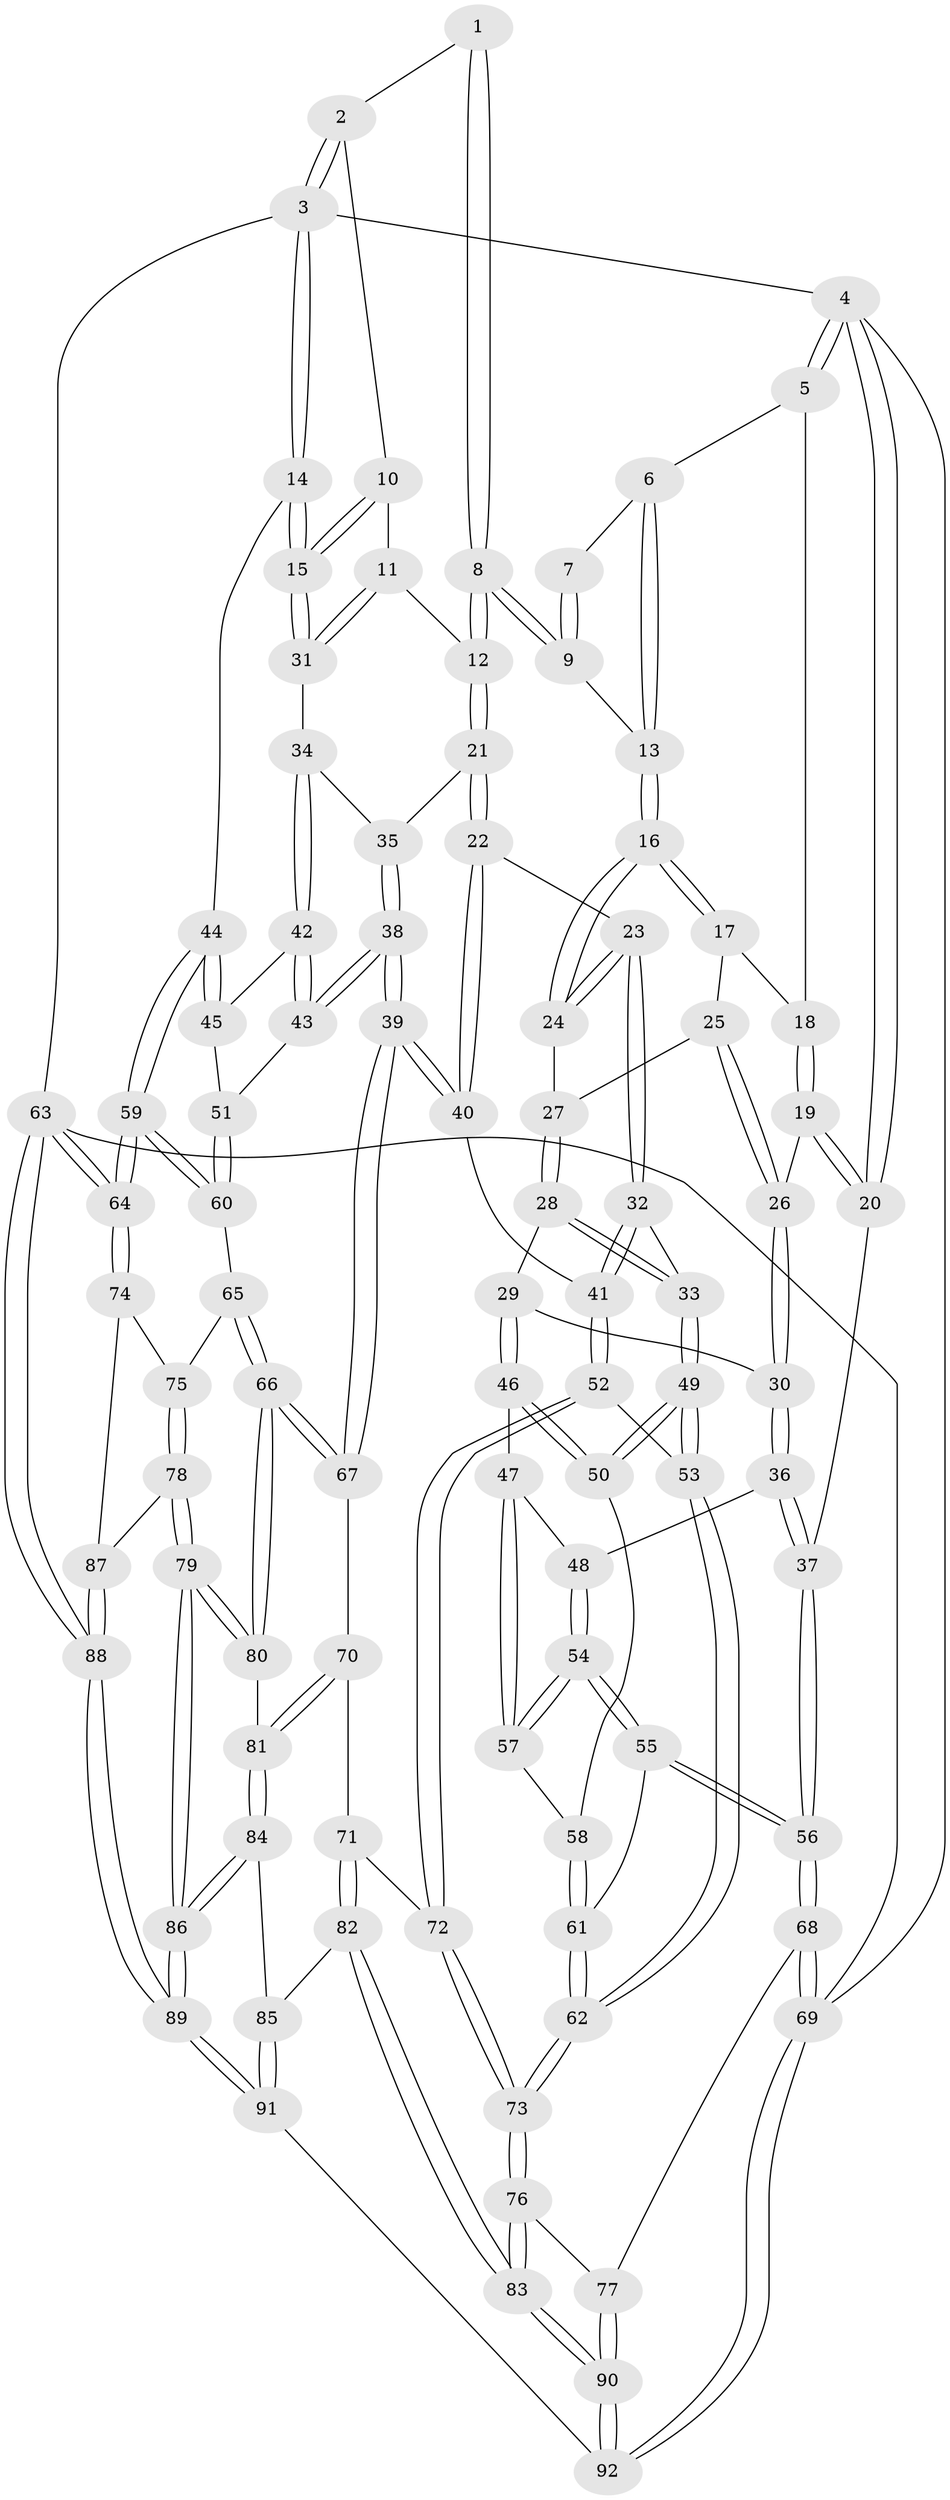 // coarse degree distribution, {2: 0.09090909090909091, 5: 0.06060606060606061, 4: 0.09090909090909091, 3: 0.7272727272727273, 6: 0.030303030303030304}
// Generated by graph-tools (version 1.1) at 2025/54/03/04/25 22:54:19]
// undirected, 92 vertices, 227 edges
graph export_dot {
  node [color=gray90,style=filled];
  1 [pos="+0.7716444750795394+0"];
  2 [pos="+0.8939189697517242+0"];
  3 [pos="+1+0"];
  4 [pos="+0+0"];
  5 [pos="+0+0"];
  6 [pos="+0.49376188047011904+0"];
  7 [pos="+0.6385221313809073+0"];
  8 [pos="+0.7399001342668322+0.14982274346313013"];
  9 [pos="+0.6541018384083909+0.0784590794702826"];
  10 [pos="+0.8791835422128452+0.03580142061306044"];
  11 [pos="+0.7690402340743895+0.15873163474580798"];
  12 [pos="+0.7425800948804538+0.15909501516026142"];
  13 [pos="+0.4818177807013162+0.008844105432840551"];
  14 [pos="+1+0.24423766787543863"];
  15 [pos="+1+0.22685353135582917"];
  16 [pos="+0.47382297851165484+0.03317858103190227"];
  17 [pos="+0.20013772910140573+0.03889433361322761"];
  18 [pos="+0.12901041043792189+0"];
  19 [pos="+0.09378221920933891+0.23148521610300568"];
  20 [pos="+0+0"];
  21 [pos="+0.6718728000136464+0.2500121486648733"];
  22 [pos="+0.6356419118422165+0.2618796288195678"];
  23 [pos="+0.49862001031234815+0.2244284291370199"];
  24 [pos="+0.4576598659896573+0.1439283186601025"];
  25 [pos="+0.2083709176604457+0.05764891081754035"];
  26 [pos="+0.13349258760791585+0.2790957876839574"];
  27 [pos="+0.3044091458252579+0.15130019075395032"];
  28 [pos="+0.21508049925119452+0.3308358507818161"];
  29 [pos="+0.2009334270550783+0.3336213955304922"];
  30 [pos="+0.1489715474394508+0.32258671353871465"];
  31 [pos="+1+0.22771319620159566"];
  32 [pos="+0.3835889749835487+0.3750559002694135"];
  33 [pos="+0.3787615101945407+0.37532166199716527"];
  34 [pos="+0.8098559129120477+0.3572703681913986"];
  35 [pos="+0.6868299516428067+0.2644947474252912"];
  36 [pos="+0.04053543097532277+0.390934193111539"];
  37 [pos="+0+0.3884392667102752"];
  38 [pos="+0.7525378426495423+0.5202908014109837"];
  39 [pos="+0.6956197821583834+0.5635138211929889"];
  40 [pos="+0.6013480678993945+0.5048953119099638"];
  41 [pos="+0.4921789535493891+0.5191699079992029"];
  42 [pos="+0.8133031179448675+0.37812643485980985"];
  43 [pos="+0.7588051856352533+0.516860297452683"];
  44 [pos="+1+0.3089967606714187"];
  45 [pos="+0.9239404980141644+0.4388838628560972"];
  46 [pos="+0.21194516836757402+0.4754304096928336"];
  47 [pos="+0.11868205949426336+0.5048287726923102"];
  48 [pos="+0.04636029307741183+0.40923023713427487"];
  49 [pos="+0.2841730967684104+0.5461294091664125"];
  50 [pos="+0.220897847499974+0.5069665741137861"];
  51 [pos="+0.8733984393607511+0.5205270871145592"];
  52 [pos="+0.46906654581880003+0.5579643498321234"];
  53 [pos="+0.2999859982579738+0.5874179978567621"];
  54 [pos="+0.04512556139744158+0.6000953684312075"];
  55 [pos="+0.01366110808247481+0.6615427913590491"];
  56 [pos="+0+0.7801749527431188"];
  57 [pos="+0.1327110596391888+0.5453123703567488"];
  58 [pos="+0.16374752135043796+0.556228966208008"];
  59 [pos="+1+0.682584347146508"];
  60 [pos="+0.9802589976913064+0.6445488613587799"];
  61 [pos="+0.19781090497938777+0.6829539516799226"];
  62 [pos="+0.24780291979193433+0.7112347074379118"];
  63 [pos="+1+1"];
  64 [pos="+1+0.8295128667800331"];
  65 [pos="+0.8589095095159837+0.6873917771423349"];
  66 [pos="+0.7212482026534938+0.6942107500564874"];
  67 [pos="+0.7151357523035218+0.6869125611524568"];
  68 [pos="+0+0.8194320784845447"];
  69 [pos="+0+1"];
  70 [pos="+0.5205109930415267+0.7362604276908243"];
  71 [pos="+0.48199182663107787+0.7314079470314546"];
  72 [pos="+0.4657075934700037+0.7192320441542103"];
  73 [pos="+0.27085199523214404+0.7629483119952888"];
  74 [pos="+0.9333547150239263+0.8214499191151821"];
  75 [pos="+0.8888379676361818+0.7993952653385861"];
  76 [pos="+0.26743849406969084+0.7764011328044389"];
  77 [pos="+0.06800514951030852+0.8728783257146552"];
  78 [pos="+0.7619529992606822+0.840420186150665"];
  79 [pos="+0.7462086834509624+0.8411718641280539"];
  80 [pos="+0.7253022892298978+0.7437497033337502"];
  81 [pos="+0.5787424143263756+0.8362599533322512"];
  82 [pos="+0.47479814264896675+0.8802524294290444"];
  83 [pos="+0.32771462157820996+0.9484860229434945"];
  84 [pos="+0.5863592961850689+0.9122150729860621"];
  85 [pos="+0.5609280086452628+0.9270847622850374"];
  86 [pos="+0.7293011578537957+0.9078424922473582"];
  87 [pos="+0.8761681612861884+0.8647080369465789"];
  88 [pos="+1+1"];
  89 [pos="+0.9047753794659408+1"];
  90 [pos="+0.29413580105601883+1"];
  91 [pos="+0.4896347534121625+1"];
  92 [pos="+0.29827937396454585+1"];
  1 -- 2;
  1 -- 8;
  1 -- 8;
  2 -- 3;
  2 -- 3;
  2 -- 10;
  3 -- 4;
  3 -- 14;
  3 -- 14;
  3 -- 63;
  4 -- 5;
  4 -- 5;
  4 -- 20;
  4 -- 20;
  4 -- 69;
  5 -- 6;
  5 -- 18;
  6 -- 7;
  6 -- 13;
  6 -- 13;
  7 -- 9;
  7 -- 9;
  8 -- 9;
  8 -- 9;
  8 -- 12;
  8 -- 12;
  9 -- 13;
  10 -- 11;
  10 -- 15;
  10 -- 15;
  11 -- 12;
  11 -- 31;
  11 -- 31;
  12 -- 21;
  12 -- 21;
  13 -- 16;
  13 -- 16;
  14 -- 15;
  14 -- 15;
  14 -- 44;
  15 -- 31;
  15 -- 31;
  16 -- 17;
  16 -- 17;
  16 -- 24;
  16 -- 24;
  17 -- 18;
  17 -- 25;
  18 -- 19;
  18 -- 19;
  19 -- 20;
  19 -- 20;
  19 -- 26;
  20 -- 37;
  21 -- 22;
  21 -- 22;
  21 -- 35;
  22 -- 23;
  22 -- 40;
  22 -- 40;
  23 -- 24;
  23 -- 24;
  23 -- 32;
  23 -- 32;
  24 -- 27;
  25 -- 26;
  25 -- 26;
  25 -- 27;
  26 -- 30;
  26 -- 30;
  27 -- 28;
  27 -- 28;
  28 -- 29;
  28 -- 33;
  28 -- 33;
  29 -- 30;
  29 -- 46;
  29 -- 46;
  30 -- 36;
  30 -- 36;
  31 -- 34;
  32 -- 33;
  32 -- 41;
  32 -- 41;
  33 -- 49;
  33 -- 49;
  34 -- 35;
  34 -- 42;
  34 -- 42;
  35 -- 38;
  35 -- 38;
  36 -- 37;
  36 -- 37;
  36 -- 48;
  37 -- 56;
  37 -- 56;
  38 -- 39;
  38 -- 39;
  38 -- 43;
  38 -- 43;
  39 -- 40;
  39 -- 40;
  39 -- 67;
  39 -- 67;
  40 -- 41;
  41 -- 52;
  41 -- 52;
  42 -- 43;
  42 -- 43;
  42 -- 45;
  43 -- 51;
  44 -- 45;
  44 -- 45;
  44 -- 59;
  44 -- 59;
  45 -- 51;
  46 -- 47;
  46 -- 50;
  46 -- 50;
  47 -- 48;
  47 -- 57;
  47 -- 57;
  48 -- 54;
  48 -- 54;
  49 -- 50;
  49 -- 50;
  49 -- 53;
  49 -- 53;
  50 -- 58;
  51 -- 60;
  51 -- 60;
  52 -- 53;
  52 -- 72;
  52 -- 72;
  53 -- 62;
  53 -- 62;
  54 -- 55;
  54 -- 55;
  54 -- 57;
  54 -- 57;
  55 -- 56;
  55 -- 56;
  55 -- 61;
  56 -- 68;
  56 -- 68;
  57 -- 58;
  58 -- 61;
  58 -- 61;
  59 -- 60;
  59 -- 60;
  59 -- 64;
  59 -- 64;
  60 -- 65;
  61 -- 62;
  61 -- 62;
  62 -- 73;
  62 -- 73;
  63 -- 64;
  63 -- 64;
  63 -- 88;
  63 -- 88;
  63 -- 69;
  64 -- 74;
  64 -- 74;
  65 -- 66;
  65 -- 66;
  65 -- 75;
  66 -- 67;
  66 -- 67;
  66 -- 80;
  66 -- 80;
  67 -- 70;
  68 -- 69;
  68 -- 69;
  68 -- 77;
  69 -- 92;
  69 -- 92;
  70 -- 71;
  70 -- 81;
  70 -- 81;
  71 -- 72;
  71 -- 82;
  71 -- 82;
  72 -- 73;
  72 -- 73;
  73 -- 76;
  73 -- 76;
  74 -- 75;
  74 -- 87;
  75 -- 78;
  75 -- 78;
  76 -- 77;
  76 -- 83;
  76 -- 83;
  77 -- 90;
  77 -- 90;
  78 -- 79;
  78 -- 79;
  78 -- 87;
  79 -- 80;
  79 -- 80;
  79 -- 86;
  79 -- 86;
  80 -- 81;
  81 -- 84;
  81 -- 84;
  82 -- 83;
  82 -- 83;
  82 -- 85;
  83 -- 90;
  83 -- 90;
  84 -- 85;
  84 -- 86;
  84 -- 86;
  85 -- 91;
  85 -- 91;
  86 -- 89;
  86 -- 89;
  87 -- 88;
  87 -- 88;
  88 -- 89;
  88 -- 89;
  89 -- 91;
  89 -- 91;
  90 -- 92;
  90 -- 92;
  91 -- 92;
}
